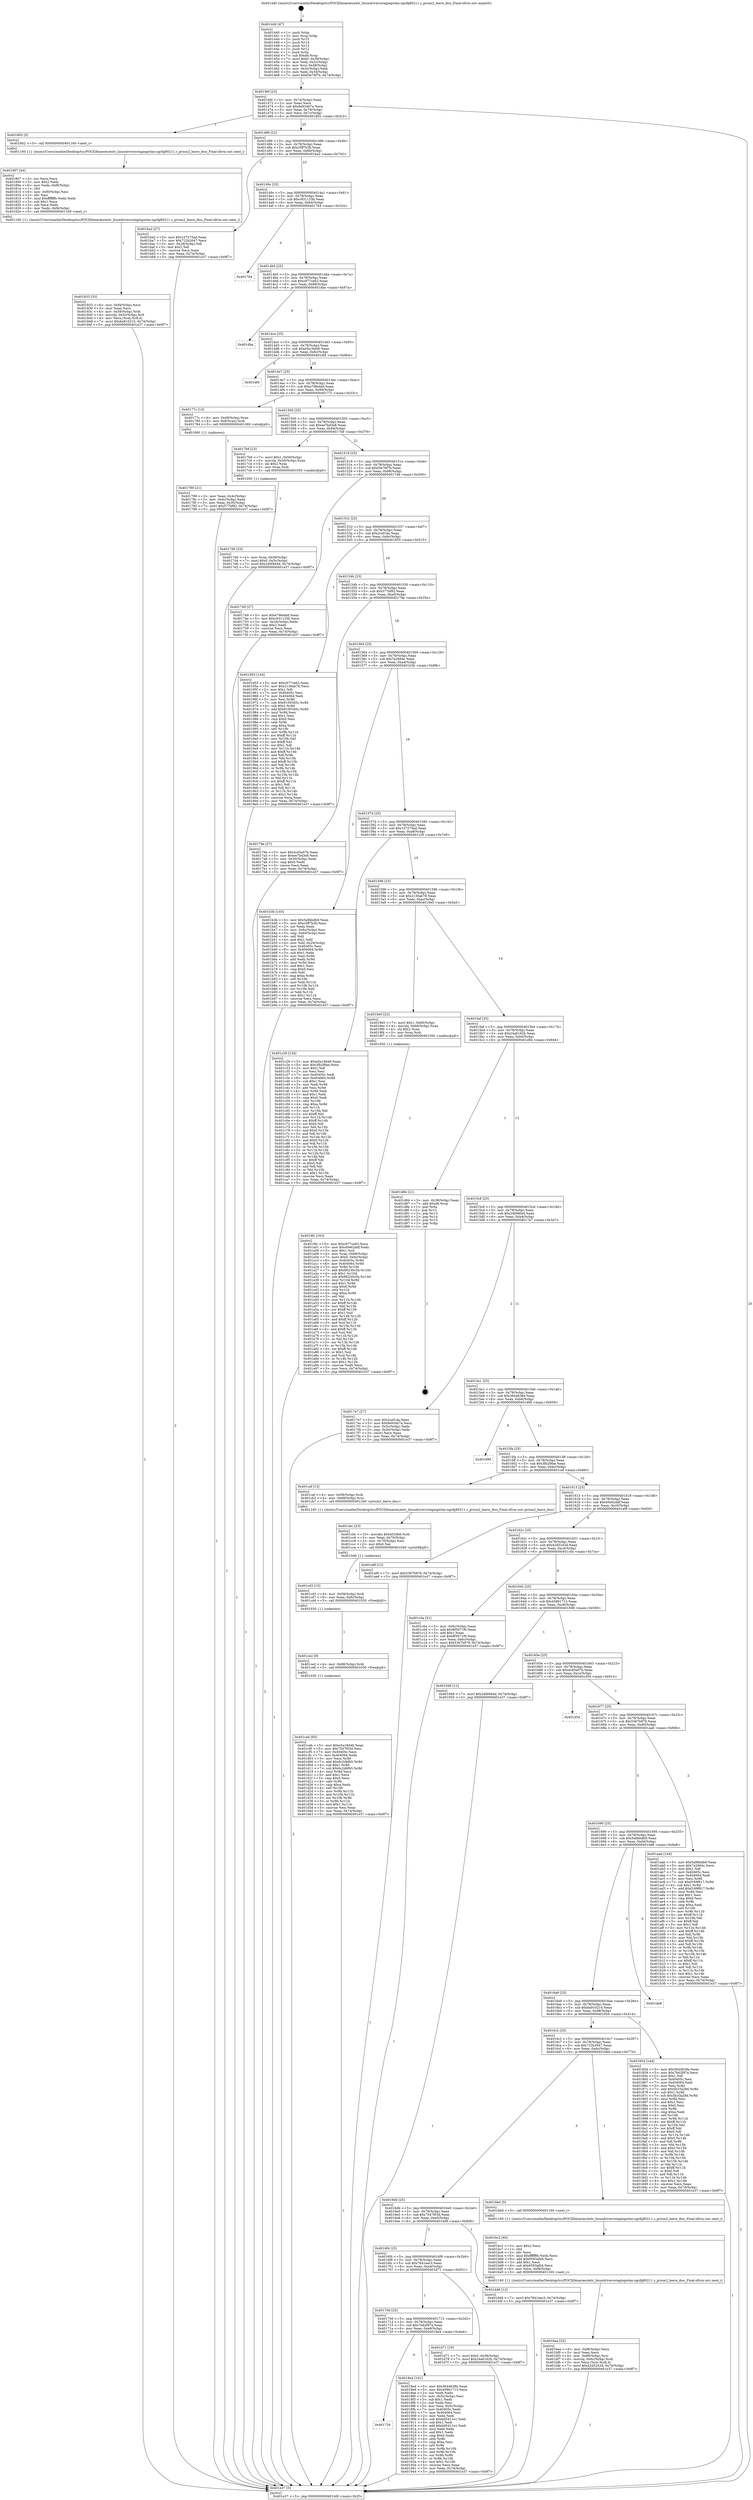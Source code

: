 digraph "0x401440" {
  label = "0x401440 (/mnt/c/Users/mathe/Desktop/tcc/POCII/binaries/extr_linuxdriversstagingwlan-ngcfg80211.c_prism2_leave_ibss_Final-ollvm.out::main(0))"
  labelloc = "t"
  node[shape=record]

  Entry [label="",width=0.3,height=0.3,shape=circle,fillcolor=black,style=filled]
  "0x40146f" [label="{
     0x40146f [23]\l
     | [instrs]\l
     &nbsp;&nbsp;0x40146f \<+3\>: mov -0x74(%rbp),%eax\l
     &nbsp;&nbsp;0x401472 \<+2\>: mov %eax,%ecx\l
     &nbsp;&nbsp;0x401474 \<+6\>: sub $0x9e934b7a,%ecx\l
     &nbsp;&nbsp;0x40147a \<+3\>: mov %eax,-0x78(%rbp)\l
     &nbsp;&nbsp;0x40147d \<+3\>: mov %ecx,-0x7c(%rbp)\l
     &nbsp;&nbsp;0x401480 \<+6\>: je 0000000000401802 \<main+0x3c2\>\l
  }"]
  "0x401802" [label="{
     0x401802 [5]\l
     | [instrs]\l
     &nbsp;&nbsp;0x401802 \<+5\>: call 0000000000401160 \<next_i\>\l
     | [calls]\l
     &nbsp;&nbsp;0x401160 \{1\} (/mnt/c/Users/mathe/Desktop/tcc/POCII/binaries/extr_linuxdriversstagingwlan-ngcfg80211.c_prism2_leave_ibss_Final-ollvm.out::next_i)\l
  }"]
  "0x401486" [label="{
     0x401486 [22]\l
     | [instrs]\l
     &nbsp;&nbsp;0x401486 \<+5\>: jmp 000000000040148b \<main+0x4b\>\l
     &nbsp;&nbsp;0x40148b \<+3\>: mov -0x78(%rbp),%eax\l
     &nbsp;&nbsp;0x40148e \<+5\>: sub $0xc5ff7b3b,%eax\l
     &nbsp;&nbsp;0x401493 \<+3\>: mov %eax,-0x80(%rbp)\l
     &nbsp;&nbsp;0x401496 \<+6\>: je 0000000000401ba2 \<main+0x762\>\l
  }"]
  Exit [label="",width=0.3,height=0.3,shape=circle,fillcolor=black,style=filled,peripheries=2]
  "0x401ba2" [label="{
     0x401ba2 [27]\l
     | [instrs]\l
     &nbsp;&nbsp;0x401ba2 \<+5\>: mov $0x107275ad,%eax\l
     &nbsp;&nbsp;0x401ba7 \<+5\>: mov $0x722b2647,%ecx\l
     &nbsp;&nbsp;0x401bac \<+3\>: mov -0x29(%rbp),%dl\l
     &nbsp;&nbsp;0x401baf \<+3\>: test $0x1,%dl\l
     &nbsp;&nbsp;0x401bb2 \<+3\>: cmovne %ecx,%eax\l
     &nbsp;&nbsp;0x401bb5 \<+3\>: mov %eax,-0x74(%rbp)\l
     &nbsp;&nbsp;0x401bb8 \<+5\>: jmp 0000000000401e37 \<main+0x9f7\>\l
  }"]
  "0x40149c" [label="{
     0x40149c [25]\l
     | [instrs]\l
     &nbsp;&nbsp;0x40149c \<+5\>: jmp 00000000004014a1 \<main+0x61\>\l
     &nbsp;&nbsp;0x4014a1 \<+3\>: mov -0x78(%rbp),%eax\l
     &nbsp;&nbsp;0x4014a4 \<+5\>: sub $0xc931133b,%eax\l
     &nbsp;&nbsp;0x4014a9 \<+6\>: mov %eax,-0x84(%rbp)\l
     &nbsp;&nbsp;0x4014af \<+6\>: je 0000000000401764 \<main+0x324\>\l
  }"]
  "0x401ceb" [label="{
     0x401ceb [93]\l
     | [instrs]\l
     &nbsp;&nbsp;0x401ceb \<+5\>: mov $0xe5a18d46,%eax\l
     &nbsp;&nbsp;0x401cf0 \<+5\>: mov $0x7547f03d,%esi\l
     &nbsp;&nbsp;0x401cf5 \<+7\>: mov 0x40405c,%ecx\l
     &nbsp;&nbsp;0x401cfc \<+7\>: mov 0x404064,%edx\l
     &nbsp;&nbsp;0x401d03 \<+3\>: mov %ecx,%r8d\l
     &nbsp;&nbsp;0x401d06 \<+7\>: add $0x6c2dbfb5,%r8d\l
     &nbsp;&nbsp;0x401d0d \<+4\>: sub $0x1,%r8d\l
     &nbsp;&nbsp;0x401d11 \<+7\>: sub $0x6c2dbfb5,%r8d\l
     &nbsp;&nbsp;0x401d18 \<+4\>: imul %r8d,%ecx\l
     &nbsp;&nbsp;0x401d1c \<+3\>: and $0x1,%ecx\l
     &nbsp;&nbsp;0x401d1f \<+3\>: cmp $0x0,%ecx\l
     &nbsp;&nbsp;0x401d22 \<+4\>: sete %r9b\l
     &nbsp;&nbsp;0x401d26 \<+3\>: cmp $0xa,%edx\l
     &nbsp;&nbsp;0x401d29 \<+4\>: setl %r10b\l
     &nbsp;&nbsp;0x401d2d \<+3\>: mov %r9b,%r11b\l
     &nbsp;&nbsp;0x401d30 \<+3\>: and %r10b,%r11b\l
     &nbsp;&nbsp;0x401d33 \<+3\>: xor %r10b,%r9b\l
     &nbsp;&nbsp;0x401d36 \<+3\>: or %r9b,%r11b\l
     &nbsp;&nbsp;0x401d39 \<+4\>: test $0x1,%r11b\l
     &nbsp;&nbsp;0x401d3d \<+3\>: cmovne %esi,%eax\l
     &nbsp;&nbsp;0x401d40 \<+3\>: mov %eax,-0x74(%rbp)\l
     &nbsp;&nbsp;0x401d43 \<+5\>: jmp 0000000000401e37 \<main+0x9f7\>\l
  }"]
  "0x401764" [label="{
     0x401764\l
  }", style=dashed]
  "0x4014b5" [label="{
     0x4014b5 [25]\l
     | [instrs]\l
     &nbsp;&nbsp;0x4014b5 \<+5\>: jmp 00000000004014ba \<main+0x7a\>\l
     &nbsp;&nbsp;0x4014ba \<+3\>: mov -0x78(%rbp),%eax\l
     &nbsp;&nbsp;0x4014bd \<+5\>: sub $0xc977ce63,%eax\l
     &nbsp;&nbsp;0x4014c2 \<+6\>: mov %eax,-0x88(%rbp)\l
     &nbsp;&nbsp;0x4014c8 \<+6\>: je 0000000000401dba \<main+0x97a\>\l
  }"]
  "0x401ce2" [label="{
     0x401ce2 [9]\l
     | [instrs]\l
     &nbsp;&nbsp;0x401ce2 \<+4\>: mov -0x68(%rbp),%rdi\l
     &nbsp;&nbsp;0x401ce6 \<+5\>: call 0000000000401030 \<free@plt\>\l
     | [calls]\l
     &nbsp;&nbsp;0x401030 \{1\} (unknown)\l
  }"]
  "0x401dba" [label="{
     0x401dba\l
  }", style=dashed]
  "0x4014ce" [label="{
     0x4014ce [25]\l
     | [instrs]\l
     &nbsp;&nbsp;0x4014ce \<+5\>: jmp 00000000004014d3 \<main+0x93\>\l
     &nbsp;&nbsp;0x4014d3 \<+3\>: mov -0x78(%rbp),%eax\l
     &nbsp;&nbsp;0x4014d6 \<+5\>: sub $0xe5a18d46,%eax\l
     &nbsp;&nbsp;0x4014db \<+6\>: mov %eax,-0x8c(%rbp)\l
     &nbsp;&nbsp;0x4014e1 \<+6\>: je 0000000000401df4 \<main+0x9b4\>\l
  }"]
  "0x401cd3" [label="{
     0x401cd3 [15]\l
     | [instrs]\l
     &nbsp;&nbsp;0x401cd3 \<+4\>: mov -0x58(%rbp),%rdi\l
     &nbsp;&nbsp;0x401cd7 \<+6\>: mov %eax,-0xfc(%rbp)\l
     &nbsp;&nbsp;0x401cdd \<+5\>: call 0000000000401030 \<free@plt\>\l
     | [calls]\l
     &nbsp;&nbsp;0x401030 \{1\} (unknown)\l
  }"]
  "0x401df4" [label="{
     0x401df4\l
  }", style=dashed]
  "0x4014e7" [label="{
     0x4014e7 [25]\l
     | [instrs]\l
     &nbsp;&nbsp;0x4014e7 \<+5\>: jmp 00000000004014ec \<main+0xac\>\l
     &nbsp;&nbsp;0x4014ec \<+3\>: mov -0x78(%rbp),%eax\l
     &nbsp;&nbsp;0x4014ef \<+5\>: sub $0xe79feddd,%eax\l
     &nbsp;&nbsp;0x4014f4 \<+6\>: mov %eax,-0x90(%rbp)\l
     &nbsp;&nbsp;0x4014fa \<+6\>: je 000000000040177c \<main+0x33c\>\l
  }"]
  "0x401cbc" [label="{
     0x401cbc [23]\l
     | [instrs]\l
     &nbsp;&nbsp;0x401cbc \<+10\>: movabs $0x4020b6,%rdi\l
     &nbsp;&nbsp;0x401cc6 \<+3\>: mov %eax,-0x70(%rbp)\l
     &nbsp;&nbsp;0x401cc9 \<+3\>: mov -0x70(%rbp),%esi\l
     &nbsp;&nbsp;0x401ccc \<+2\>: mov $0x0,%al\l
     &nbsp;&nbsp;0x401cce \<+5\>: call 0000000000401040 \<printf@plt\>\l
     | [calls]\l
     &nbsp;&nbsp;0x401040 \{1\} (unknown)\l
  }"]
  "0x40177c" [label="{
     0x40177c [13]\l
     | [instrs]\l
     &nbsp;&nbsp;0x40177c \<+4\>: mov -0x48(%rbp),%rax\l
     &nbsp;&nbsp;0x401780 \<+4\>: mov 0x8(%rax),%rdi\l
     &nbsp;&nbsp;0x401784 \<+5\>: call 0000000000401060 \<atoi@plt\>\l
     | [calls]\l
     &nbsp;&nbsp;0x401060 \{1\} (unknown)\l
  }"]
  "0x401500" [label="{
     0x401500 [25]\l
     | [instrs]\l
     &nbsp;&nbsp;0x401500 \<+5\>: jmp 0000000000401505 \<main+0xc5\>\l
     &nbsp;&nbsp;0x401505 \<+3\>: mov -0x78(%rbp),%eax\l
     &nbsp;&nbsp;0x401508 \<+5\>: sub $0xee7bd3e8,%eax\l
     &nbsp;&nbsp;0x40150d \<+6\>: mov %eax,-0x94(%rbp)\l
     &nbsp;&nbsp;0x401513 \<+6\>: je 00000000004017b9 \<main+0x379\>\l
  }"]
  "0x401bea" [label="{
     0x401bea [32]\l
     | [instrs]\l
     &nbsp;&nbsp;0x401bea \<+6\>: mov -0xf8(%rbp),%ecx\l
     &nbsp;&nbsp;0x401bf0 \<+3\>: imul %eax,%ecx\l
     &nbsp;&nbsp;0x401bf3 \<+4\>: mov -0x68(%rbp),%rsi\l
     &nbsp;&nbsp;0x401bf7 \<+4\>: movslq -0x6c(%rbp),%rdi\l
     &nbsp;&nbsp;0x401bfb \<+3\>: mov %ecx,(%rsi,%rdi,4)\l
     &nbsp;&nbsp;0x401bfe \<+7\>: movl $0x42d5243d,-0x74(%rbp)\l
     &nbsp;&nbsp;0x401c05 \<+5\>: jmp 0000000000401e37 \<main+0x9f7\>\l
  }"]
  "0x4017b9" [label="{
     0x4017b9 [23]\l
     | [instrs]\l
     &nbsp;&nbsp;0x4017b9 \<+7\>: movl $0x1,-0x50(%rbp)\l
     &nbsp;&nbsp;0x4017c0 \<+4\>: movslq -0x50(%rbp),%rax\l
     &nbsp;&nbsp;0x4017c4 \<+4\>: shl $0x2,%rax\l
     &nbsp;&nbsp;0x4017c8 \<+3\>: mov %rax,%rdi\l
     &nbsp;&nbsp;0x4017cb \<+5\>: call 0000000000401050 \<malloc@plt\>\l
     | [calls]\l
     &nbsp;&nbsp;0x401050 \{1\} (unknown)\l
  }"]
  "0x401519" [label="{
     0x401519 [25]\l
     | [instrs]\l
     &nbsp;&nbsp;0x401519 \<+5\>: jmp 000000000040151e \<main+0xde\>\l
     &nbsp;&nbsp;0x40151e \<+3\>: mov -0x78(%rbp),%eax\l
     &nbsp;&nbsp;0x401521 \<+5\>: sub $0xf3e76f7b,%eax\l
     &nbsp;&nbsp;0x401526 \<+6\>: mov %eax,-0x98(%rbp)\l
     &nbsp;&nbsp;0x40152c \<+6\>: je 0000000000401749 \<main+0x309\>\l
  }"]
  "0x401bc2" [label="{
     0x401bc2 [40]\l
     | [instrs]\l
     &nbsp;&nbsp;0x401bc2 \<+5\>: mov $0x2,%ecx\l
     &nbsp;&nbsp;0x401bc7 \<+1\>: cltd\l
     &nbsp;&nbsp;0x401bc8 \<+2\>: idiv %ecx\l
     &nbsp;&nbsp;0x401bca \<+6\>: imul $0xfffffffe,%edx,%ecx\l
     &nbsp;&nbsp;0x401bd0 \<+6\>: add $0x6593afd4,%ecx\l
     &nbsp;&nbsp;0x401bd6 \<+3\>: add $0x1,%ecx\l
     &nbsp;&nbsp;0x401bd9 \<+6\>: sub $0x6593afd4,%ecx\l
     &nbsp;&nbsp;0x401bdf \<+6\>: mov %ecx,-0xf8(%rbp)\l
     &nbsp;&nbsp;0x401be5 \<+5\>: call 0000000000401160 \<next_i\>\l
     | [calls]\l
     &nbsp;&nbsp;0x401160 \{1\} (/mnt/c/Users/mathe/Desktop/tcc/POCII/binaries/extr_linuxdriversstagingwlan-ngcfg80211.c_prism2_leave_ibss_Final-ollvm.out::next_i)\l
  }"]
  "0x401749" [label="{
     0x401749 [27]\l
     | [instrs]\l
     &nbsp;&nbsp;0x401749 \<+5\>: mov $0xe79feddd,%eax\l
     &nbsp;&nbsp;0x40174e \<+5\>: mov $0xc931133b,%ecx\l
     &nbsp;&nbsp;0x401753 \<+3\>: mov -0x34(%rbp),%edx\l
     &nbsp;&nbsp;0x401756 \<+3\>: cmp $0x2,%edx\l
     &nbsp;&nbsp;0x401759 \<+3\>: cmovne %ecx,%eax\l
     &nbsp;&nbsp;0x40175c \<+3\>: mov %eax,-0x74(%rbp)\l
     &nbsp;&nbsp;0x40175f \<+5\>: jmp 0000000000401e37 \<main+0x9f7\>\l
  }"]
  "0x401532" [label="{
     0x401532 [25]\l
     | [instrs]\l
     &nbsp;&nbsp;0x401532 \<+5\>: jmp 0000000000401537 \<main+0xf7\>\l
     &nbsp;&nbsp;0x401537 \<+3\>: mov -0x78(%rbp),%eax\l
     &nbsp;&nbsp;0x40153a \<+5\>: sub $0x2cef1da,%eax\l
     &nbsp;&nbsp;0x40153f \<+6\>: mov %eax,-0x9c(%rbp)\l
     &nbsp;&nbsp;0x401545 \<+6\>: je 0000000000401955 \<main+0x515\>\l
  }"]
  "0x401e37" [label="{
     0x401e37 [5]\l
     | [instrs]\l
     &nbsp;&nbsp;0x401e37 \<+5\>: jmp 000000000040146f \<main+0x2f\>\l
  }"]
  "0x401440" [label="{
     0x401440 [47]\l
     | [instrs]\l
     &nbsp;&nbsp;0x401440 \<+1\>: push %rbp\l
     &nbsp;&nbsp;0x401441 \<+3\>: mov %rsp,%rbp\l
     &nbsp;&nbsp;0x401444 \<+2\>: push %r15\l
     &nbsp;&nbsp;0x401446 \<+2\>: push %r14\l
     &nbsp;&nbsp;0x401448 \<+2\>: push %r13\l
     &nbsp;&nbsp;0x40144a \<+2\>: push %r12\l
     &nbsp;&nbsp;0x40144c \<+1\>: push %rbx\l
     &nbsp;&nbsp;0x40144d \<+7\>: sub $0xd8,%rsp\l
     &nbsp;&nbsp;0x401454 \<+7\>: movl $0x0,-0x38(%rbp)\l
     &nbsp;&nbsp;0x40145b \<+3\>: mov %edi,-0x3c(%rbp)\l
     &nbsp;&nbsp;0x40145e \<+4\>: mov %rsi,-0x48(%rbp)\l
     &nbsp;&nbsp;0x401462 \<+3\>: mov -0x3c(%rbp),%edi\l
     &nbsp;&nbsp;0x401465 \<+3\>: mov %edi,-0x34(%rbp)\l
     &nbsp;&nbsp;0x401468 \<+7\>: movl $0xf3e76f7b,-0x74(%rbp)\l
  }"]
  "0x401789" [label="{
     0x401789 [21]\l
     | [instrs]\l
     &nbsp;&nbsp;0x401789 \<+3\>: mov %eax,-0x4c(%rbp)\l
     &nbsp;&nbsp;0x40178c \<+3\>: mov -0x4c(%rbp),%eax\l
     &nbsp;&nbsp;0x40178f \<+3\>: mov %eax,-0x30(%rbp)\l
     &nbsp;&nbsp;0x401792 \<+7\>: movl $0x577bf92,-0x74(%rbp)\l
     &nbsp;&nbsp;0x401799 \<+5\>: jmp 0000000000401e37 \<main+0x9f7\>\l
  }"]
  "0x4019fc" [label="{
     0x4019fc [163]\l
     | [instrs]\l
     &nbsp;&nbsp;0x4019fc \<+5\>: mov $0xc977ce63,%ecx\l
     &nbsp;&nbsp;0x401a01 \<+5\>: mov $0x40e62ddf,%edx\l
     &nbsp;&nbsp;0x401a06 \<+3\>: mov $0x1,%sil\l
     &nbsp;&nbsp;0x401a09 \<+4\>: mov %rax,-0x68(%rbp)\l
     &nbsp;&nbsp;0x401a0d \<+7\>: movl $0x0,-0x6c(%rbp)\l
     &nbsp;&nbsp;0x401a14 \<+8\>: mov 0x40405c,%r8d\l
     &nbsp;&nbsp;0x401a1c \<+8\>: mov 0x404064,%r9d\l
     &nbsp;&nbsp;0x401a24 \<+3\>: mov %r8d,%r10d\l
     &nbsp;&nbsp;0x401a27 \<+7\>: add $0x86230c5b,%r10d\l
     &nbsp;&nbsp;0x401a2e \<+4\>: sub $0x1,%r10d\l
     &nbsp;&nbsp;0x401a32 \<+7\>: sub $0x86230c5b,%r10d\l
     &nbsp;&nbsp;0x401a39 \<+4\>: imul %r10d,%r8d\l
     &nbsp;&nbsp;0x401a3d \<+4\>: and $0x1,%r8d\l
     &nbsp;&nbsp;0x401a41 \<+4\>: cmp $0x0,%r8d\l
     &nbsp;&nbsp;0x401a45 \<+4\>: sete %r11b\l
     &nbsp;&nbsp;0x401a49 \<+4\>: cmp $0xa,%r9d\l
     &nbsp;&nbsp;0x401a4d \<+3\>: setl %bl\l
     &nbsp;&nbsp;0x401a50 \<+3\>: mov %r11b,%r14b\l
     &nbsp;&nbsp;0x401a53 \<+4\>: xor $0xff,%r14b\l
     &nbsp;&nbsp;0x401a57 \<+3\>: mov %bl,%r15b\l
     &nbsp;&nbsp;0x401a5a \<+4\>: xor $0xff,%r15b\l
     &nbsp;&nbsp;0x401a5e \<+4\>: xor $0x1,%sil\l
     &nbsp;&nbsp;0x401a62 \<+3\>: mov %r14b,%r12b\l
     &nbsp;&nbsp;0x401a65 \<+4\>: and $0xff,%r12b\l
     &nbsp;&nbsp;0x401a69 \<+3\>: and %sil,%r11b\l
     &nbsp;&nbsp;0x401a6c \<+3\>: mov %r15b,%r13b\l
     &nbsp;&nbsp;0x401a6f \<+4\>: and $0xff,%r13b\l
     &nbsp;&nbsp;0x401a73 \<+3\>: and %sil,%bl\l
     &nbsp;&nbsp;0x401a76 \<+3\>: or %r11b,%r12b\l
     &nbsp;&nbsp;0x401a79 \<+3\>: or %bl,%r13b\l
     &nbsp;&nbsp;0x401a7c \<+3\>: xor %r13b,%r12b\l
     &nbsp;&nbsp;0x401a7f \<+3\>: or %r15b,%r14b\l
     &nbsp;&nbsp;0x401a82 \<+4\>: xor $0xff,%r14b\l
     &nbsp;&nbsp;0x401a86 \<+4\>: or $0x1,%sil\l
     &nbsp;&nbsp;0x401a8a \<+3\>: and %sil,%r14b\l
     &nbsp;&nbsp;0x401a8d \<+3\>: or %r14b,%r12b\l
     &nbsp;&nbsp;0x401a90 \<+4\>: test $0x1,%r12b\l
     &nbsp;&nbsp;0x401a94 \<+3\>: cmovne %edx,%ecx\l
     &nbsp;&nbsp;0x401a97 \<+3\>: mov %ecx,-0x74(%rbp)\l
     &nbsp;&nbsp;0x401a9a \<+5\>: jmp 0000000000401e37 \<main+0x9f7\>\l
  }"]
  "0x401955" [label="{
     0x401955 [144]\l
     | [instrs]\l
     &nbsp;&nbsp;0x401955 \<+5\>: mov $0xc977ce63,%eax\l
     &nbsp;&nbsp;0x40195a \<+5\>: mov $0x2130ab78,%ecx\l
     &nbsp;&nbsp;0x40195f \<+2\>: mov $0x1,%dl\l
     &nbsp;&nbsp;0x401961 \<+7\>: mov 0x40405c,%esi\l
     &nbsp;&nbsp;0x401968 \<+7\>: mov 0x404064,%edi\l
     &nbsp;&nbsp;0x40196f \<+3\>: mov %esi,%r8d\l
     &nbsp;&nbsp;0x401972 \<+7\>: sub $0x91003d5c,%r8d\l
     &nbsp;&nbsp;0x401979 \<+4\>: sub $0x1,%r8d\l
     &nbsp;&nbsp;0x40197d \<+7\>: add $0x91003d5c,%r8d\l
     &nbsp;&nbsp;0x401984 \<+4\>: imul %r8d,%esi\l
     &nbsp;&nbsp;0x401988 \<+3\>: and $0x1,%esi\l
     &nbsp;&nbsp;0x40198b \<+3\>: cmp $0x0,%esi\l
     &nbsp;&nbsp;0x40198e \<+4\>: sete %r9b\l
     &nbsp;&nbsp;0x401992 \<+3\>: cmp $0xa,%edi\l
     &nbsp;&nbsp;0x401995 \<+4\>: setl %r10b\l
     &nbsp;&nbsp;0x401999 \<+3\>: mov %r9b,%r11b\l
     &nbsp;&nbsp;0x40199c \<+4\>: xor $0xff,%r11b\l
     &nbsp;&nbsp;0x4019a0 \<+3\>: mov %r10b,%bl\l
     &nbsp;&nbsp;0x4019a3 \<+3\>: xor $0xff,%bl\l
     &nbsp;&nbsp;0x4019a6 \<+3\>: xor $0x1,%dl\l
     &nbsp;&nbsp;0x4019a9 \<+3\>: mov %r11b,%r14b\l
     &nbsp;&nbsp;0x4019ac \<+4\>: and $0xff,%r14b\l
     &nbsp;&nbsp;0x4019b0 \<+3\>: and %dl,%r9b\l
     &nbsp;&nbsp;0x4019b3 \<+3\>: mov %bl,%r15b\l
     &nbsp;&nbsp;0x4019b6 \<+4\>: and $0xff,%r15b\l
     &nbsp;&nbsp;0x4019ba \<+3\>: and %dl,%r10b\l
     &nbsp;&nbsp;0x4019bd \<+3\>: or %r9b,%r14b\l
     &nbsp;&nbsp;0x4019c0 \<+3\>: or %r10b,%r15b\l
     &nbsp;&nbsp;0x4019c3 \<+3\>: xor %r15b,%r14b\l
     &nbsp;&nbsp;0x4019c6 \<+3\>: or %bl,%r11b\l
     &nbsp;&nbsp;0x4019c9 \<+4\>: xor $0xff,%r11b\l
     &nbsp;&nbsp;0x4019cd \<+3\>: or $0x1,%dl\l
     &nbsp;&nbsp;0x4019d0 \<+3\>: and %dl,%r11b\l
     &nbsp;&nbsp;0x4019d3 \<+3\>: or %r11b,%r14b\l
     &nbsp;&nbsp;0x4019d6 \<+4\>: test $0x1,%r14b\l
     &nbsp;&nbsp;0x4019da \<+3\>: cmovne %ecx,%eax\l
     &nbsp;&nbsp;0x4019dd \<+3\>: mov %eax,-0x74(%rbp)\l
     &nbsp;&nbsp;0x4019e0 \<+5\>: jmp 0000000000401e37 \<main+0x9f7\>\l
  }"]
  "0x40154b" [label="{
     0x40154b [25]\l
     | [instrs]\l
     &nbsp;&nbsp;0x40154b \<+5\>: jmp 0000000000401550 \<main+0x110\>\l
     &nbsp;&nbsp;0x401550 \<+3\>: mov -0x78(%rbp),%eax\l
     &nbsp;&nbsp;0x401553 \<+5\>: sub $0x577bf92,%eax\l
     &nbsp;&nbsp;0x401558 \<+6\>: mov %eax,-0xa0(%rbp)\l
     &nbsp;&nbsp;0x40155e \<+6\>: je 000000000040179e \<main+0x35e\>\l
  }"]
  "0x401726" [label="{
     0x401726\l
  }", style=dashed]
  "0x40179e" [label="{
     0x40179e [27]\l
     | [instrs]\l
     &nbsp;&nbsp;0x40179e \<+5\>: mov $0x4cd5a07b,%eax\l
     &nbsp;&nbsp;0x4017a3 \<+5\>: mov $0xee7bd3e8,%ecx\l
     &nbsp;&nbsp;0x4017a8 \<+3\>: mov -0x30(%rbp),%edx\l
     &nbsp;&nbsp;0x4017ab \<+3\>: cmp $0x0,%edx\l
     &nbsp;&nbsp;0x4017ae \<+3\>: cmove %ecx,%eax\l
     &nbsp;&nbsp;0x4017b1 \<+3\>: mov %eax,-0x74(%rbp)\l
     &nbsp;&nbsp;0x4017b4 \<+5\>: jmp 0000000000401e37 \<main+0x9f7\>\l
  }"]
  "0x401564" [label="{
     0x401564 [25]\l
     | [instrs]\l
     &nbsp;&nbsp;0x401564 \<+5\>: jmp 0000000000401569 \<main+0x129\>\l
     &nbsp;&nbsp;0x401569 \<+3\>: mov -0x78(%rbp),%eax\l
     &nbsp;&nbsp;0x40156c \<+5\>: sub $0x7e2664c,%eax\l
     &nbsp;&nbsp;0x401571 \<+6\>: mov %eax,-0xa4(%rbp)\l
     &nbsp;&nbsp;0x401577 \<+6\>: je 0000000000401b3b \<main+0x6fb\>\l
  }"]
  "0x4017d0" [label="{
     0x4017d0 [23]\l
     | [instrs]\l
     &nbsp;&nbsp;0x4017d0 \<+4\>: mov %rax,-0x58(%rbp)\l
     &nbsp;&nbsp;0x4017d4 \<+7\>: movl $0x0,-0x5c(%rbp)\l
     &nbsp;&nbsp;0x4017db \<+7\>: movl $0x2d0f464d,-0x74(%rbp)\l
     &nbsp;&nbsp;0x4017e2 \<+5\>: jmp 0000000000401e37 \<main+0x9f7\>\l
  }"]
  "0x4018e4" [label="{
     0x4018e4 [101]\l
     | [instrs]\l
     &nbsp;&nbsp;0x4018e4 \<+5\>: mov $0x3644638e,%eax\l
     &nbsp;&nbsp;0x4018e9 \<+5\>: mov $0x45861713,%ecx\l
     &nbsp;&nbsp;0x4018ee \<+2\>: xor %edx,%edx\l
     &nbsp;&nbsp;0x4018f0 \<+3\>: mov -0x5c(%rbp),%esi\l
     &nbsp;&nbsp;0x4018f3 \<+3\>: sub $0x1,%edx\l
     &nbsp;&nbsp;0x4018f6 \<+2\>: sub %edx,%esi\l
     &nbsp;&nbsp;0x4018f8 \<+3\>: mov %esi,-0x5c(%rbp)\l
     &nbsp;&nbsp;0x4018fb \<+7\>: mov 0x40405c,%edx\l
     &nbsp;&nbsp;0x401902 \<+7\>: mov 0x404064,%esi\l
     &nbsp;&nbsp;0x401909 \<+2\>: mov %edx,%edi\l
     &nbsp;&nbsp;0x40190b \<+6\>: sub $0xbd5411e1,%edi\l
     &nbsp;&nbsp;0x401911 \<+3\>: sub $0x1,%edi\l
     &nbsp;&nbsp;0x401914 \<+6\>: add $0xbd5411e1,%edi\l
     &nbsp;&nbsp;0x40191a \<+3\>: imul %edi,%edx\l
     &nbsp;&nbsp;0x40191d \<+3\>: and $0x1,%edx\l
     &nbsp;&nbsp;0x401920 \<+3\>: cmp $0x0,%edx\l
     &nbsp;&nbsp;0x401923 \<+4\>: sete %r8b\l
     &nbsp;&nbsp;0x401927 \<+3\>: cmp $0xa,%esi\l
     &nbsp;&nbsp;0x40192a \<+4\>: setl %r9b\l
     &nbsp;&nbsp;0x40192e \<+3\>: mov %r8b,%r10b\l
     &nbsp;&nbsp;0x401931 \<+3\>: and %r9b,%r10b\l
     &nbsp;&nbsp;0x401934 \<+3\>: xor %r9b,%r8b\l
     &nbsp;&nbsp;0x401937 \<+3\>: or %r8b,%r10b\l
     &nbsp;&nbsp;0x40193a \<+4\>: test $0x1,%r10b\l
     &nbsp;&nbsp;0x40193e \<+3\>: cmovne %ecx,%eax\l
     &nbsp;&nbsp;0x401941 \<+3\>: mov %eax,-0x74(%rbp)\l
     &nbsp;&nbsp;0x401944 \<+5\>: jmp 0000000000401e37 \<main+0x9f7\>\l
  }"]
  "0x401b3b" [label="{
     0x401b3b [103]\l
     | [instrs]\l
     &nbsp;&nbsp;0x401b3b \<+5\>: mov $0x5a9bbdb9,%eax\l
     &nbsp;&nbsp;0x401b40 \<+5\>: mov $0xc5ff7b3b,%ecx\l
     &nbsp;&nbsp;0x401b45 \<+2\>: xor %edx,%edx\l
     &nbsp;&nbsp;0x401b47 \<+3\>: mov -0x6c(%rbp),%esi\l
     &nbsp;&nbsp;0x401b4a \<+3\>: cmp -0x60(%rbp),%esi\l
     &nbsp;&nbsp;0x401b4d \<+4\>: setl %dil\l
     &nbsp;&nbsp;0x401b51 \<+4\>: and $0x1,%dil\l
     &nbsp;&nbsp;0x401b55 \<+4\>: mov %dil,-0x29(%rbp)\l
     &nbsp;&nbsp;0x401b59 \<+7\>: mov 0x40405c,%esi\l
     &nbsp;&nbsp;0x401b60 \<+8\>: mov 0x404064,%r8d\l
     &nbsp;&nbsp;0x401b68 \<+3\>: sub $0x1,%edx\l
     &nbsp;&nbsp;0x401b6b \<+3\>: mov %esi,%r9d\l
     &nbsp;&nbsp;0x401b6e \<+3\>: add %edx,%r9d\l
     &nbsp;&nbsp;0x401b71 \<+4\>: imul %r9d,%esi\l
     &nbsp;&nbsp;0x401b75 \<+3\>: and $0x1,%esi\l
     &nbsp;&nbsp;0x401b78 \<+3\>: cmp $0x0,%esi\l
     &nbsp;&nbsp;0x401b7b \<+4\>: sete %dil\l
     &nbsp;&nbsp;0x401b7f \<+4\>: cmp $0xa,%r8d\l
     &nbsp;&nbsp;0x401b83 \<+4\>: setl %r10b\l
     &nbsp;&nbsp;0x401b87 \<+3\>: mov %dil,%r11b\l
     &nbsp;&nbsp;0x401b8a \<+3\>: and %r10b,%r11b\l
     &nbsp;&nbsp;0x401b8d \<+3\>: xor %r10b,%dil\l
     &nbsp;&nbsp;0x401b90 \<+3\>: or %dil,%r11b\l
     &nbsp;&nbsp;0x401b93 \<+4\>: test $0x1,%r11b\l
     &nbsp;&nbsp;0x401b97 \<+3\>: cmovne %ecx,%eax\l
     &nbsp;&nbsp;0x401b9a \<+3\>: mov %eax,-0x74(%rbp)\l
     &nbsp;&nbsp;0x401b9d \<+5\>: jmp 0000000000401e37 \<main+0x9f7\>\l
  }"]
  "0x40157d" [label="{
     0x40157d [25]\l
     | [instrs]\l
     &nbsp;&nbsp;0x40157d \<+5\>: jmp 0000000000401582 \<main+0x142\>\l
     &nbsp;&nbsp;0x401582 \<+3\>: mov -0x78(%rbp),%eax\l
     &nbsp;&nbsp;0x401585 \<+5\>: sub $0x107275ad,%eax\l
     &nbsp;&nbsp;0x40158a \<+6\>: mov %eax,-0xa8(%rbp)\l
     &nbsp;&nbsp;0x401590 \<+6\>: je 0000000000401c29 \<main+0x7e9\>\l
  }"]
  "0x40170d" [label="{
     0x40170d [25]\l
     | [instrs]\l
     &nbsp;&nbsp;0x40170d \<+5\>: jmp 0000000000401712 \<main+0x2d2\>\l
     &nbsp;&nbsp;0x401712 \<+3\>: mov -0x78(%rbp),%eax\l
     &nbsp;&nbsp;0x401715 \<+5\>: sub $0x7b62f97a,%eax\l
     &nbsp;&nbsp;0x40171a \<+6\>: mov %eax,-0xe8(%rbp)\l
     &nbsp;&nbsp;0x401720 \<+6\>: je 00000000004018e4 \<main+0x4a4\>\l
  }"]
  "0x401c29" [label="{
     0x401c29 [134]\l
     | [instrs]\l
     &nbsp;&nbsp;0x401c29 \<+5\>: mov $0xe5a18d46,%eax\l
     &nbsp;&nbsp;0x401c2e \<+5\>: mov $0x3fb28fae,%ecx\l
     &nbsp;&nbsp;0x401c33 \<+2\>: mov $0x1,%dl\l
     &nbsp;&nbsp;0x401c35 \<+2\>: xor %esi,%esi\l
     &nbsp;&nbsp;0x401c37 \<+7\>: mov 0x40405c,%edi\l
     &nbsp;&nbsp;0x401c3e \<+8\>: mov 0x404064,%r8d\l
     &nbsp;&nbsp;0x401c46 \<+3\>: sub $0x1,%esi\l
     &nbsp;&nbsp;0x401c49 \<+3\>: mov %edi,%r9d\l
     &nbsp;&nbsp;0x401c4c \<+3\>: add %esi,%r9d\l
     &nbsp;&nbsp;0x401c4f \<+4\>: imul %r9d,%edi\l
     &nbsp;&nbsp;0x401c53 \<+3\>: and $0x1,%edi\l
     &nbsp;&nbsp;0x401c56 \<+3\>: cmp $0x0,%edi\l
     &nbsp;&nbsp;0x401c59 \<+4\>: sete %r10b\l
     &nbsp;&nbsp;0x401c5d \<+4\>: cmp $0xa,%r8d\l
     &nbsp;&nbsp;0x401c61 \<+4\>: setl %r11b\l
     &nbsp;&nbsp;0x401c65 \<+3\>: mov %r10b,%bl\l
     &nbsp;&nbsp;0x401c68 \<+3\>: xor $0xff,%bl\l
     &nbsp;&nbsp;0x401c6b \<+3\>: mov %r11b,%r14b\l
     &nbsp;&nbsp;0x401c6e \<+4\>: xor $0xff,%r14b\l
     &nbsp;&nbsp;0x401c72 \<+3\>: xor $0x0,%dl\l
     &nbsp;&nbsp;0x401c75 \<+3\>: mov %bl,%r15b\l
     &nbsp;&nbsp;0x401c78 \<+4\>: and $0x0,%r15b\l
     &nbsp;&nbsp;0x401c7c \<+3\>: and %dl,%r10b\l
     &nbsp;&nbsp;0x401c7f \<+3\>: mov %r14b,%r12b\l
     &nbsp;&nbsp;0x401c82 \<+4\>: and $0x0,%r12b\l
     &nbsp;&nbsp;0x401c86 \<+3\>: and %dl,%r11b\l
     &nbsp;&nbsp;0x401c89 \<+3\>: or %r10b,%r15b\l
     &nbsp;&nbsp;0x401c8c \<+3\>: or %r11b,%r12b\l
     &nbsp;&nbsp;0x401c8f \<+3\>: xor %r12b,%r15b\l
     &nbsp;&nbsp;0x401c92 \<+3\>: or %r14b,%bl\l
     &nbsp;&nbsp;0x401c95 \<+3\>: xor $0xff,%bl\l
     &nbsp;&nbsp;0x401c98 \<+3\>: or $0x0,%dl\l
     &nbsp;&nbsp;0x401c9b \<+2\>: and %dl,%bl\l
     &nbsp;&nbsp;0x401c9d \<+3\>: or %bl,%r15b\l
     &nbsp;&nbsp;0x401ca0 \<+4\>: test $0x1,%r15b\l
     &nbsp;&nbsp;0x401ca4 \<+3\>: cmovne %ecx,%eax\l
     &nbsp;&nbsp;0x401ca7 \<+3\>: mov %eax,-0x74(%rbp)\l
     &nbsp;&nbsp;0x401caa \<+5\>: jmp 0000000000401e37 \<main+0x9f7\>\l
  }"]
  "0x401596" [label="{
     0x401596 [25]\l
     | [instrs]\l
     &nbsp;&nbsp;0x401596 \<+5\>: jmp 000000000040159b \<main+0x15b\>\l
     &nbsp;&nbsp;0x40159b \<+3\>: mov -0x78(%rbp),%eax\l
     &nbsp;&nbsp;0x40159e \<+5\>: sub $0x2130ab78,%eax\l
     &nbsp;&nbsp;0x4015a3 \<+6\>: mov %eax,-0xac(%rbp)\l
     &nbsp;&nbsp;0x4015a9 \<+6\>: je 00000000004019e5 \<main+0x5a5\>\l
  }"]
  "0x401d71" [label="{
     0x401d71 [19]\l
     | [instrs]\l
     &nbsp;&nbsp;0x401d71 \<+7\>: movl $0x0,-0x38(%rbp)\l
     &nbsp;&nbsp;0x401d78 \<+7\>: movl $0x24a6162b,-0x74(%rbp)\l
     &nbsp;&nbsp;0x401d7f \<+5\>: jmp 0000000000401e37 \<main+0x9f7\>\l
  }"]
  "0x4019e5" [label="{
     0x4019e5 [23]\l
     | [instrs]\l
     &nbsp;&nbsp;0x4019e5 \<+7\>: movl $0x1,-0x60(%rbp)\l
     &nbsp;&nbsp;0x4019ec \<+4\>: movslq -0x60(%rbp),%rax\l
     &nbsp;&nbsp;0x4019f0 \<+4\>: shl $0x2,%rax\l
     &nbsp;&nbsp;0x4019f4 \<+3\>: mov %rax,%rdi\l
     &nbsp;&nbsp;0x4019f7 \<+5\>: call 0000000000401050 \<malloc@plt\>\l
     | [calls]\l
     &nbsp;&nbsp;0x401050 \{1\} (unknown)\l
  }"]
  "0x4015af" [label="{
     0x4015af [25]\l
     | [instrs]\l
     &nbsp;&nbsp;0x4015af \<+5\>: jmp 00000000004015b4 \<main+0x174\>\l
     &nbsp;&nbsp;0x4015b4 \<+3\>: mov -0x78(%rbp),%eax\l
     &nbsp;&nbsp;0x4015b7 \<+5\>: sub $0x24a6162b,%eax\l
     &nbsp;&nbsp;0x4015bc \<+6\>: mov %eax,-0xb0(%rbp)\l
     &nbsp;&nbsp;0x4015c2 \<+6\>: je 0000000000401d84 \<main+0x944\>\l
  }"]
  "0x4016f4" [label="{
     0x4016f4 [25]\l
     | [instrs]\l
     &nbsp;&nbsp;0x4016f4 \<+5\>: jmp 00000000004016f9 \<main+0x2b9\>\l
     &nbsp;&nbsp;0x4016f9 \<+3\>: mov -0x78(%rbp),%eax\l
     &nbsp;&nbsp;0x4016fc \<+5\>: sub $0x7841eac3,%eax\l
     &nbsp;&nbsp;0x401701 \<+6\>: mov %eax,-0xe4(%rbp)\l
     &nbsp;&nbsp;0x401707 \<+6\>: je 0000000000401d71 \<main+0x931\>\l
  }"]
  "0x401d84" [label="{
     0x401d84 [21]\l
     | [instrs]\l
     &nbsp;&nbsp;0x401d84 \<+3\>: mov -0x38(%rbp),%eax\l
     &nbsp;&nbsp;0x401d87 \<+7\>: add $0xd8,%rsp\l
     &nbsp;&nbsp;0x401d8e \<+1\>: pop %rbx\l
     &nbsp;&nbsp;0x401d8f \<+2\>: pop %r12\l
     &nbsp;&nbsp;0x401d91 \<+2\>: pop %r13\l
     &nbsp;&nbsp;0x401d93 \<+2\>: pop %r14\l
     &nbsp;&nbsp;0x401d95 \<+2\>: pop %r15\l
     &nbsp;&nbsp;0x401d97 \<+1\>: pop %rbp\l
     &nbsp;&nbsp;0x401d98 \<+1\>: ret\l
  }"]
  "0x4015c8" [label="{
     0x4015c8 [25]\l
     | [instrs]\l
     &nbsp;&nbsp;0x4015c8 \<+5\>: jmp 00000000004015cd \<main+0x18d\>\l
     &nbsp;&nbsp;0x4015cd \<+3\>: mov -0x78(%rbp),%eax\l
     &nbsp;&nbsp;0x4015d0 \<+5\>: sub $0x2d0f464d,%eax\l
     &nbsp;&nbsp;0x4015d5 \<+6\>: mov %eax,-0xb4(%rbp)\l
     &nbsp;&nbsp;0x4015db \<+6\>: je 00000000004017e7 \<main+0x3a7\>\l
  }"]
  "0x401d48" [label="{
     0x401d48 [12]\l
     | [instrs]\l
     &nbsp;&nbsp;0x401d48 \<+7\>: movl $0x7841eac3,-0x74(%rbp)\l
     &nbsp;&nbsp;0x401d4f \<+5\>: jmp 0000000000401e37 \<main+0x9f7\>\l
  }"]
  "0x4017e7" [label="{
     0x4017e7 [27]\l
     | [instrs]\l
     &nbsp;&nbsp;0x4017e7 \<+5\>: mov $0x2cef1da,%eax\l
     &nbsp;&nbsp;0x4017ec \<+5\>: mov $0x9e934b7a,%ecx\l
     &nbsp;&nbsp;0x4017f1 \<+3\>: mov -0x5c(%rbp),%edx\l
     &nbsp;&nbsp;0x4017f4 \<+3\>: cmp -0x50(%rbp),%edx\l
     &nbsp;&nbsp;0x4017f7 \<+3\>: cmovl %ecx,%eax\l
     &nbsp;&nbsp;0x4017fa \<+3\>: mov %eax,-0x74(%rbp)\l
     &nbsp;&nbsp;0x4017fd \<+5\>: jmp 0000000000401e37 \<main+0x9f7\>\l
  }"]
  "0x4015e1" [label="{
     0x4015e1 [25]\l
     | [instrs]\l
     &nbsp;&nbsp;0x4015e1 \<+5\>: jmp 00000000004015e6 \<main+0x1a6\>\l
     &nbsp;&nbsp;0x4015e6 \<+3\>: mov -0x78(%rbp),%eax\l
     &nbsp;&nbsp;0x4015e9 \<+5\>: sub $0x3644638e,%eax\l
     &nbsp;&nbsp;0x4015ee \<+6\>: mov %eax,-0xb8(%rbp)\l
     &nbsp;&nbsp;0x4015f4 \<+6\>: je 0000000000401d99 \<main+0x959\>\l
  }"]
  "0x401807" [label="{
     0x401807 [44]\l
     | [instrs]\l
     &nbsp;&nbsp;0x401807 \<+2\>: xor %ecx,%ecx\l
     &nbsp;&nbsp;0x401809 \<+5\>: mov $0x2,%edx\l
     &nbsp;&nbsp;0x40180e \<+6\>: mov %edx,-0xf0(%rbp)\l
     &nbsp;&nbsp;0x401814 \<+1\>: cltd\l
     &nbsp;&nbsp;0x401815 \<+6\>: mov -0xf0(%rbp),%esi\l
     &nbsp;&nbsp;0x40181b \<+2\>: idiv %esi\l
     &nbsp;&nbsp;0x40181d \<+6\>: imul $0xfffffffe,%edx,%edx\l
     &nbsp;&nbsp;0x401823 \<+3\>: sub $0x1,%ecx\l
     &nbsp;&nbsp;0x401826 \<+2\>: sub %ecx,%edx\l
     &nbsp;&nbsp;0x401828 \<+6\>: mov %edx,-0xf4(%rbp)\l
     &nbsp;&nbsp;0x40182e \<+5\>: call 0000000000401160 \<next_i\>\l
     | [calls]\l
     &nbsp;&nbsp;0x401160 \{1\} (/mnt/c/Users/mathe/Desktop/tcc/POCII/binaries/extr_linuxdriversstagingwlan-ngcfg80211.c_prism2_leave_ibss_Final-ollvm.out::next_i)\l
  }"]
  "0x401833" [label="{
     0x401833 [33]\l
     | [instrs]\l
     &nbsp;&nbsp;0x401833 \<+6\>: mov -0xf4(%rbp),%ecx\l
     &nbsp;&nbsp;0x401839 \<+3\>: imul %eax,%ecx\l
     &nbsp;&nbsp;0x40183c \<+4\>: mov -0x58(%rbp),%rdi\l
     &nbsp;&nbsp;0x401840 \<+4\>: movslq -0x5c(%rbp),%r8\l
     &nbsp;&nbsp;0x401844 \<+4\>: mov %ecx,(%rdi,%r8,4)\l
     &nbsp;&nbsp;0x401848 \<+7\>: movl $0x6a910210,-0x74(%rbp)\l
     &nbsp;&nbsp;0x40184f \<+5\>: jmp 0000000000401e37 \<main+0x9f7\>\l
  }"]
  "0x4016db" [label="{
     0x4016db [25]\l
     | [instrs]\l
     &nbsp;&nbsp;0x4016db \<+5\>: jmp 00000000004016e0 \<main+0x2a0\>\l
     &nbsp;&nbsp;0x4016e0 \<+3\>: mov -0x78(%rbp),%eax\l
     &nbsp;&nbsp;0x4016e3 \<+5\>: sub $0x7547f03d,%eax\l
     &nbsp;&nbsp;0x4016e8 \<+6\>: mov %eax,-0xe0(%rbp)\l
     &nbsp;&nbsp;0x4016ee \<+6\>: je 0000000000401d48 \<main+0x908\>\l
  }"]
  "0x401d99" [label="{
     0x401d99\l
  }", style=dashed]
  "0x4015fa" [label="{
     0x4015fa [25]\l
     | [instrs]\l
     &nbsp;&nbsp;0x4015fa \<+5\>: jmp 00000000004015ff \<main+0x1bf\>\l
     &nbsp;&nbsp;0x4015ff \<+3\>: mov -0x78(%rbp),%eax\l
     &nbsp;&nbsp;0x401602 \<+5\>: sub $0x3fb28fae,%eax\l
     &nbsp;&nbsp;0x401607 \<+6\>: mov %eax,-0xbc(%rbp)\l
     &nbsp;&nbsp;0x40160d \<+6\>: je 0000000000401caf \<main+0x86f\>\l
  }"]
  "0x401bbd" [label="{
     0x401bbd [5]\l
     | [instrs]\l
     &nbsp;&nbsp;0x401bbd \<+5\>: call 0000000000401160 \<next_i\>\l
     | [calls]\l
     &nbsp;&nbsp;0x401160 \{1\} (/mnt/c/Users/mathe/Desktop/tcc/POCII/binaries/extr_linuxdriversstagingwlan-ngcfg80211.c_prism2_leave_ibss_Final-ollvm.out::next_i)\l
  }"]
  "0x401caf" [label="{
     0x401caf [13]\l
     | [instrs]\l
     &nbsp;&nbsp;0x401caf \<+4\>: mov -0x58(%rbp),%rdi\l
     &nbsp;&nbsp;0x401cb3 \<+4\>: mov -0x68(%rbp),%rsi\l
     &nbsp;&nbsp;0x401cb7 \<+5\>: call 0000000000401240 \<prism2_leave_ibss\>\l
     | [calls]\l
     &nbsp;&nbsp;0x401240 \{1\} (/mnt/c/Users/mathe/Desktop/tcc/POCII/binaries/extr_linuxdriversstagingwlan-ngcfg80211.c_prism2_leave_ibss_Final-ollvm.out::prism2_leave_ibss)\l
  }"]
  "0x401613" [label="{
     0x401613 [25]\l
     | [instrs]\l
     &nbsp;&nbsp;0x401613 \<+5\>: jmp 0000000000401618 \<main+0x1d8\>\l
     &nbsp;&nbsp;0x401618 \<+3\>: mov -0x78(%rbp),%eax\l
     &nbsp;&nbsp;0x40161b \<+5\>: sub $0x40e62ddf,%eax\l
     &nbsp;&nbsp;0x401620 \<+6\>: mov %eax,-0xc0(%rbp)\l
     &nbsp;&nbsp;0x401626 \<+6\>: je 0000000000401a9f \<main+0x65f\>\l
  }"]
  "0x4016c2" [label="{
     0x4016c2 [25]\l
     | [instrs]\l
     &nbsp;&nbsp;0x4016c2 \<+5\>: jmp 00000000004016c7 \<main+0x287\>\l
     &nbsp;&nbsp;0x4016c7 \<+3\>: mov -0x78(%rbp),%eax\l
     &nbsp;&nbsp;0x4016ca \<+5\>: sub $0x722b2647,%eax\l
     &nbsp;&nbsp;0x4016cf \<+6\>: mov %eax,-0xdc(%rbp)\l
     &nbsp;&nbsp;0x4016d5 \<+6\>: je 0000000000401bbd \<main+0x77d\>\l
  }"]
  "0x401a9f" [label="{
     0x401a9f [12]\l
     | [instrs]\l
     &nbsp;&nbsp;0x401a9f \<+7\>: movl $0x5367b979,-0x74(%rbp)\l
     &nbsp;&nbsp;0x401aa6 \<+5\>: jmp 0000000000401e37 \<main+0x9f7\>\l
  }"]
  "0x40162c" [label="{
     0x40162c [25]\l
     | [instrs]\l
     &nbsp;&nbsp;0x40162c \<+5\>: jmp 0000000000401631 \<main+0x1f1\>\l
     &nbsp;&nbsp;0x401631 \<+3\>: mov -0x78(%rbp),%eax\l
     &nbsp;&nbsp;0x401634 \<+5\>: sub $0x42d5243d,%eax\l
     &nbsp;&nbsp;0x401639 \<+6\>: mov %eax,-0xc4(%rbp)\l
     &nbsp;&nbsp;0x40163f \<+6\>: je 0000000000401c0a \<main+0x7ca\>\l
  }"]
  "0x401854" [label="{
     0x401854 [144]\l
     | [instrs]\l
     &nbsp;&nbsp;0x401854 \<+5\>: mov $0x3644638e,%eax\l
     &nbsp;&nbsp;0x401859 \<+5\>: mov $0x7b62f97a,%ecx\l
     &nbsp;&nbsp;0x40185e \<+2\>: mov $0x1,%dl\l
     &nbsp;&nbsp;0x401860 \<+7\>: mov 0x40405c,%esi\l
     &nbsp;&nbsp;0x401867 \<+7\>: mov 0x404064,%edi\l
     &nbsp;&nbsp;0x40186e \<+3\>: mov %esi,%r8d\l
     &nbsp;&nbsp;0x401871 \<+7\>: add $0x5b33a28d,%r8d\l
     &nbsp;&nbsp;0x401878 \<+4\>: sub $0x1,%r8d\l
     &nbsp;&nbsp;0x40187c \<+7\>: sub $0x5b33a28d,%r8d\l
     &nbsp;&nbsp;0x401883 \<+4\>: imul %r8d,%esi\l
     &nbsp;&nbsp;0x401887 \<+3\>: and $0x1,%esi\l
     &nbsp;&nbsp;0x40188a \<+3\>: cmp $0x0,%esi\l
     &nbsp;&nbsp;0x40188d \<+4\>: sete %r9b\l
     &nbsp;&nbsp;0x401891 \<+3\>: cmp $0xa,%edi\l
     &nbsp;&nbsp;0x401894 \<+4\>: setl %r10b\l
     &nbsp;&nbsp;0x401898 \<+3\>: mov %r9b,%r11b\l
     &nbsp;&nbsp;0x40189b \<+4\>: xor $0xff,%r11b\l
     &nbsp;&nbsp;0x40189f \<+3\>: mov %r10b,%bl\l
     &nbsp;&nbsp;0x4018a2 \<+3\>: xor $0xff,%bl\l
     &nbsp;&nbsp;0x4018a5 \<+3\>: xor $0x0,%dl\l
     &nbsp;&nbsp;0x4018a8 \<+3\>: mov %r11b,%r14b\l
     &nbsp;&nbsp;0x4018ab \<+4\>: and $0x0,%r14b\l
     &nbsp;&nbsp;0x4018af \<+3\>: and %dl,%r9b\l
     &nbsp;&nbsp;0x4018b2 \<+3\>: mov %bl,%r15b\l
     &nbsp;&nbsp;0x4018b5 \<+4\>: and $0x0,%r15b\l
     &nbsp;&nbsp;0x4018b9 \<+3\>: and %dl,%r10b\l
     &nbsp;&nbsp;0x4018bc \<+3\>: or %r9b,%r14b\l
     &nbsp;&nbsp;0x4018bf \<+3\>: or %r10b,%r15b\l
     &nbsp;&nbsp;0x4018c2 \<+3\>: xor %r15b,%r14b\l
     &nbsp;&nbsp;0x4018c5 \<+3\>: or %bl,%r11b\l
     &nbsp;&nbsp;0x4018c8 \<+4\>: xor $0xff,%r11b\l
     &nbsp;&nbsp;0x4018cc \<+3\>: or $0x0,%dl\l
     &nbsp;&nbsp;0x4018cf \<+3\>: and %dl,%r11b\l
     &nbsp;&nbsp;0x4018d2 \<+3\>: or %r11b,%r14b\l
     &nbsp;&nbsp;0x4018d5 \<+4\>: test $0x1,%r14b\l
     &nbsp;&nbsp;0x4018d9 \<+3\>: cmovne %ecx,%eax\l
     &nbsp;&nbsp;0x4018dc \<+3\>: mov %eax,-0x74(%rbp)\l
     &nbsp;&nbsp;0x4018df \<+5\>: jmp 0000000000401e37 \<main+0x9f7\>\l
  }"]
  "0x401c0a" [label="{
     0x401c0a [31]\l
     | [instrs]\l
     &nbsp;&nbsp;0x401c0a \<+3\>: mov -0x6c(%rbp),%eax\l
     &nbsp;&nbsp;0x401c0d \<+5\>: add $0x8f3071f0,%eax\l
     &nbsp;&nbsp;0x401c12 \<+3\>: add $0x1,%eax\l
     &nbsp;&nbsp;0x401c15 \<+5\>: sub $0x8f3071f0,%eax\l
     &nbsp;&nbsp;0x401c1a \<+3\>: mov %eax,-0x6c(%rbp)\l
     &nbsp;&nbsp;0x401c1d \<+7\>: movl $0x5367b979,-0x74(%rbp)\l
     &nbsp;&nbsp;0x401c24 \<+5\>: jmp 0000000000401e37 \<main+0x9f7\>\l
  }"]
  "0x401645" [label="{
     0x401645 [25]\l
     | [instrs]\l
     &nbsp;&nbsp;0x401645 \<+5\>: jmp 000000000040164a \<main+0x20a\>\l
     &nbsp;&nbsp;0x40164a \<+3\>: mov -0x78(%rbp),%eax\l
     &nbsp;&nbsp;0x40164d \<+5\>: sub $0x45861713,%eax\l
     &nbsp;&nbsp;0x401652 \<+6\>: mov %eax,-0xc8(%rbp)\l
     &nbsp;&nbsp;0x401658 \<+6\>: je 0000000000401949 \<main+0x509\>\l
  }"]
  "0x4016a9" [label="{
     0x4016a9 [25]\l
     | [instrs]\l
     &nbsp;&nbsp;0x4016a9 \<+5\>: jmp 00000000004016ae \<main+0x26e\>\l
     &nbsp;&nbsp;0x4016ae \<+3\>: mov -0x78(%rbp),%eax\l
     &nbsp;&nbsp;0x4016b1 \<+5\>: sub $0x6a910210,%eax\l
     &nbsp;&nbsp;0x4016b6 \<+6\>: mov %eax,-0xd8(%rbp)\l
     &nbsp;&nbsp;0x4016bc \<+6\>: je 0000000000401854 \<main+0x414\>\l
  }"]
  "0x401949" [label="{
     0x401949 [12]\l
     | [instrs]\l
     &nbsp;&nbsp;0x401949 \<+7\>: movl $0x2d0f464d,-0x74(%rbp)\l
     &nbsp;&nbsp;0x401950 \<+5\>: jmp 0000000000401e37 \<main+0x9f7\>\l
  }"]
  "0x40165e" [label="{
     0x40165e [25]\l
     | [instrs]\l
     &nbsp;&nbsp;0x40165e \<+5\>: jmp 0000000000401663 \<main+0x223\>\l
     &nbsp;&nbsp;0x401663 \<+3\>: mov -0x78(%rbp),%eax\l
     &nbsp;&nbsp;0x401666 \<+5\>: sub $0x4cd5a07b,%eax\l
     &nbsp;&nbsp;0x40166b \<+6\>: mov %eax,-0xcc(%rbp)\l
     &nbsp;&nbsp;0x401671 \<+6\>: je 0000000000401d54 \<main+0x914\>\l
  }"]
  "0x401de8" [label="{
     0x401de8\l
  }", style=dashed]
  "0x401d54" [label="{
     0x401d54\l
  }", style=dashed]
  "0x401677" [label="{
     0x401677 [25]\l
     | [instrs]\l
     &nbsp;&nbsp;0x401677 \<+5\>: jmp 000000000040167c \<main+0x23c\>\l
     &nbsp;&nbsp;0x40167c \<+3\>: mov -0x78(%rbp),%eax\l
     &nbsp;&nbsp;0x40167f \<+5\>: sub $0x5367b979,%eax\l
     &nbsp;&nbsp;0x401684 \<+6\>: mov %eax,-0xd0(%rbp)\l
     &nbsp;&nbsp;0x40168a \<+6\>: je 0000000000401aab \<main+0x66b\>\l
  }"]
  "0x401690" [label="{
     0x401690 [25]\l
     | [instrs]\l
     &nbsp;&nbsp;0x401690 \<+5\>: jmp 0000000000401695 \<main+0x255\>\l
     &nbsp;&nbsp;0x401695 \<+3\>: mov -0x78(%rbp),%eax\l
     &nbsp;&nbsp;0x401698 \<+5\>: sub $0x5a9bbdb9,%eax\l
     &nbsp;&nbsp;0x40169d \<+6\>: mov %eax,-0xd4(%rbp)\l
     &nbsp;&nbsp;0x4016a3 \<+6\>: je 0000000000401de8 \<main+0x9a8\>\l
  }"]
  "0x401aab" [label="{
     0x401aab [144]\l
     | [instrs]\l
     &nbsp;&nbsp;0x401aab \<+5\>: mov $0x5a9bbdb9,%eax\l
     &nbsp;&nbsp;0x401ab0 \<+5\>: mov $0x7e2664c,%ecx\l
     &nbsp;&nbsp;0x401ab5 \<+2\>: mov $0x1,%dl\l
     &nbsp;&nbsp;0x401ab7 \<+7\>: mov 0x40405c,%esi\l
     &nbsp;&nbsp;0x401abe \<+7\>: mov 0x404064,%edi\l
     &nbsp;&nbsp;0x401ac5 \<+3\>: mov %esi,%r8d\l
     &nbsp;&nbsp;0x401ac8 \<+7\>: sub $0xf169f817,%r8d\l
     &nbsp;&nbsp;0x401acf \<+4\>: sub $0x1,%r8d\l
     &nbsp;&nbsp;0x401ad3 \<+7\>: add $0xf169f817,%r8d\l
     &nbsp;&nbsp;0x401ada \<+4\>: imul %r8d,%esi\l
     &nbsp;&nbsp;0x401ade \<+3\>: and $0x1,%esi\l
     &nbsp;&nbsp;0x401ae1 \<+3\>: cmp $0x0,%esi\l
     &nbsp;&nbsp;0x401ae4 \<+4\>: sete %r9b\l
     &nbsp;&nbsp;0x401ae8 \<+3\>: cmp $0xa,%edi\l
     &nbsp;&nbsp;0x401aeb \<+4\>: setl %r10b\l
     &nbsp;&nbsp;0x401aef \<+3\>: mov %r9b,%r11b\l
     &nbsp;&nbsp;0x401af2 \<+4\>: xor $0xff,%r11b\l
     &nbsp;&nbsp;0x401af6 \<+3\>: mov %r10b,%bl\l
     &nbsp;&nbsp;0x401af9 \<+3\>: xor $0xff,%bl\l
     &nbsp;&nbsp;0x401afc \<+3\>: xor $0x1,%dl\l
     &nbsp;&nbsp;0x401aff \<+3\>: mov %r11b,%r14b\l
     &nbsp;&nbsp;0x401b02 \<+4\>: and $0xff,%r14b\l
     &nbsp;&nbsp;0x401b06 \<+3\>: and %dl,%r9b\l
     &nbsp;&nbsp;0x401b09 \<+3\>: mov %bl,%r15b\l
     &nbsp;&nbsp;0x401b0c \<+4\>: and $0xff,%r15b\l
     &nbsp;&nbsp;0x401b10 \<+3\>: and %dl,%r10b\l
     &nbsp;&nbsp;0x401b13 \<+3\>: or %r9b,%r14b\l
     &nbsp;&nbsp;0x401b16 \<+3\>: or %r10b,%r15b\l
     &nbsp;&nbsp;0x401b19 \<+3\>: xor %r15b,%r14b\l
     &nbsp;&nbsp;0x401b1c \<+3\>: or %bl,%r11b\l
     &nbsp;&nbsp;0x401b1f \<+4\>: xor $0xff,%r11b\l
     &nbsp;&nbsp;0x401b23 \<+3\>: or $0x1,%dl\l
     &nbsp;&nbsp;0x401b26 \<+3\>: and %dl,%r11b\l
     &nbsp;&nbsp;0x401b29 \<+3\>: or %r11b,%r14b\l
     &nbsp;&nbsp;0x401b2c \<+4\>: test $0x1,%r14b\l
     &nbsp;&nbsp;0x401b30 \<+3\>: cmovne %ecx,%eax\l
     &nbsp;&nbsp;0x401b33 \<+3\>: mov %eax,-0x74(%rbp)\l
     &nbsp;&nbsp;0x401b36 \<+5\>: jmp 0000000000401e37 \<main+0x9f7\>\l
  }"]
  Entry -> "0x401440" [label=" 1"]
  "0x40146f" -> "0x401802" [label=" 1"]
  "0x40146f" -> "0x401486" [label=" 25"]
  "0x401d84" -> Exit [label=" 1"]
  "0x401486" -> "0x401ba2" [label=" 2"]
  "0x401486" -> "0x40149c" [label=" 23"]
  "0x401d71" -> "0x401e37" [label=" 1"]
  "0x40149c" -> "0x401764" [label=" 0"]
  "0x40149c" -> "0x4014b5" [label=" 23"]
  "0x401d48" -> "0x401e37" [label=" 1"]
  "0x4014b5" -> "0x401dba" [label=" 0"]
  "0x4014b5" -> "0x4014ce" [label=" 23"]
  "0x401ceb" -> "0x401e37" [label=" 1"]
  "0x4014ce" -> "0x401df4" [label=" 0"]
  "0x4014ce" -> "0x4014e7" [label=" 23"]
  "0x401ce2" -> "0x401ceb" [label=" 1"]
  "0x4014e7" -> "0x40177c" [label=" 1"]
  "0x4014e7" -> "0x401500" [label=" 22"]
  "0x401cd3" -> "0x401ce2" [label=" 1"]
  "0x401500" -> "0x4017b9" [label=" 1"]
  "0x401500" -> "0x401519" [label=" 21"]
  "0x401cbc" -> "0x401cd3" [label=" 1"]
  "0x401519" -> "0x401749" [label=" 1"]
  "0x401519" -> "0x401532" [label=" 20"]
  "0x401749" -> "0x401e37" [label=" 1"]
  "0x401440" -> "0x40146f" [label=" 1"]
  "0x401e37" -> "0x40146f" [label=" 25"]
  "0x40177c" -> "0x401789" [label=" 1"]
  "0x401789" -> "0x401e37" [label=" 1"]
  "0x401caf" -> "0x401cbc" [label=" 1"]
  "0x401532" -> "0x401955" [label=" 1"]
  "0x401532" -> "0x40154b" [label=" 19"]
  "0x401c29" -> "0x401e37" [label=" 1"]
  "0x40154b" -> "0x40179e" [label=" 1"]
  "0x40154b" -> "0x401564" [label=" 18"]
  "0x40179e" -> "0x401e37" [label=" 1"]
  "0x4017b9" -> "0x4017d0" [label=" 1"]
  "0x4017d0" -> "0x401e37" [label=" 1"]
  "0x401c0a" -> "0x401e37" [label=" 1"]
  "0x401564" -> "0x401b3b" [label=" 2"]
  "0x401564" -> "0x40157d" [label=" 16"]
  "0x401bea" -> "0x401e37" [label=" 1"]
  "0x40157d" -> "0x401c29" [label=" 1"]
  "0x40157d" -> "0x401596" [label=" 15"]
  "0x401bbd" -> "0x401bc2" [label=" 1"]
  "0x401596" -> "0x4019e5" [label=" 1"]
  "0x401596" -> "0x4015af" [label=" 14"]
  "0x401ba2" -> "0x401e37" [label=" 2"]
  "0x4015af" -> "0x401d84" [label=" 1"]
  "0x4015af" -> "0x4015c8" [label=" 13"]
  "0x401aab" -> "0x401e37" [label=" 2"]
  "0x4015c8" -> "0x4017e7" [label=" 2"]
  "0x4015c8" -> "0x4015e1" [label=" 11"]
  "0x4017e7" -> "0x401e37" [label=" 2"]
  "0x401802" -> "0x401807" [label=" 1"]
  "0x401807" -> "0x401833" [label=" 1"]
  "0x401833" -> "0x401e37" [label=" 1"]
  "0x401a9f" -> "0x401e37" [label=" 1"]
  "0x4015e1" -> "0x401d99" [label=" 0"]
  "0x4015e1" -> "0x4015fa" [label=" 11"]
  "0x4019e5" -> "0x4019fc" [label=" 1"]
  "0x4015fa" -> "0x401caf" [label=" 1"]
  "0x4015fa" -> "0x401613" [label=" 10"]
  "0x401955" -> "0x401e37" [label=" 1"]
  "0x401613" -> "0x401a9f" [label=" 1"]
  "0x401613" -> "0x40162c" [label=" 9"]
  "0x4018e4" -> "0x401e37" [label=" 1"]
  "0x40162c" -> "0x401c0a" [label=" 1"]
  "0x40162c" -> "0x401645" [label=" 8"]
  "0x40170d" -> "0x401726" [label=" 0"]
  "0x401645" -> "0x401949" [label=" 1"]
  "0x401645" -> "0x40165e" [label=" 7"]
  "0x401bc2" -> "0x401bea" [label=" 1"]
  "0x40165e" -> "0x401d54" [label=" 0"]
  "0x40165e" -> "0x401677" [label=" 7"]
  "0x4016f4" -> "0x40170d" [label=" 1"]
  "0x401677" -> "0x401aab" [label=" 2"]
  "0x401677" -> "0x401690" [label=" 5"]
  "0x4016f4" -> "0x401d71" [label=" 1"]
  "0x401690" -> "0x401de8" [label=" 0"]
  "0x401690" -> "0x4016a9" [label=" 5"]
  "0x40170d" -> "0x4018e4" [label=" 1"]
  "0x4016a9" -> "0x401854" [label=" 1"]
  "0x4016a9" -> "0x4016c2" [label=" 4"]
  "0x401854" -> "0x401e37" [label=" 1"]
  "0x401949" -> "0x401e37" [label=" 1"]
  "0x4016c2" -> "0x401bbd" [label=" 1"]
  "0x4016c2" -> "0x4016db" [label=" 3"]
  "0x4019fc" -> "0x401e37" [label=" 1"]
  "0x4016db" -> "0x401d48" [label=" 1"]
  "0x4016db" -> "0x4016f4" [label=" 2"]
  "0x401b3b" -> "0x401e37" [label=" 2"]
}
